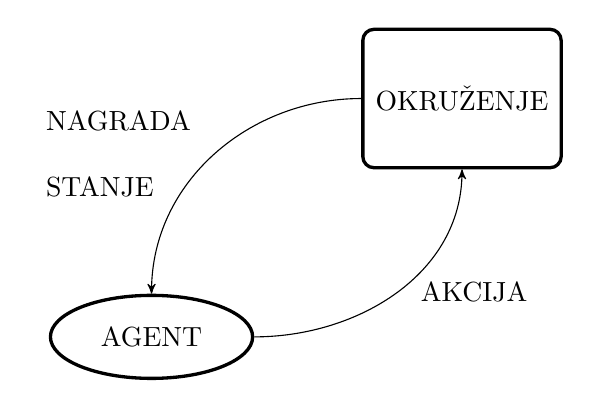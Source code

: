 \tikzset{
    %Define standard arrow tip
    >=stealth',
    %Define style for boxes
    okruzenje/.style={
           rectangle,
           rounded corners,
           draw=black, very thick,
           text width=6.5em,
           minimum height=5em,
           text centered},
    agent/.style={
           ellipse,
           draw=black, very thick,
           text width=4.5em,
           minimum height=3em,
           text centered},   
    % Define arrow style
    pil/.style={
           ->,
           thick}
}

\begin{tikzpicture}[node distance=1cm, auto,]

\node[okruzenje] (okruzenje) {OKRUŽENJE} ;
\node [agent, below left=7em of okruzenje] (agent) {AGENT} ;

\draw (agent) edge[->, out=0, in=-90] node[right=0.5em] {AKCIJA} (okruzenje);
\draw (okruzenje) edge[->, out=180, in=90] node[align=left,left=0.5em] {NAGRADA\\~\\STANJE} (agent) ;

\end{tikzpicture}
